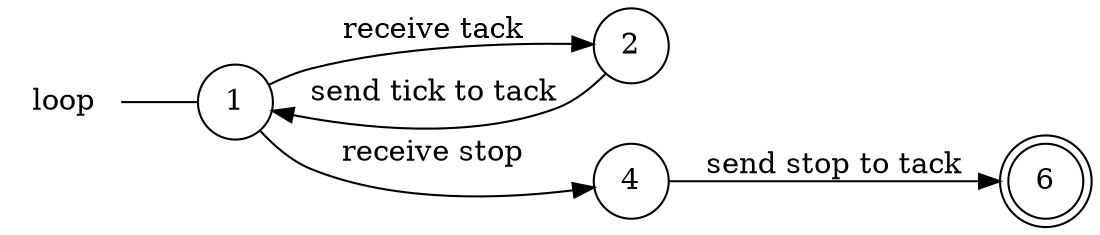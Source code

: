 digraph loop {
	rankdir="LR";
	n_0 [label="loop", shape="plaintext"];
	n_1 [id="6", shape=doublecircle, label="6"];
	n_2 [id="1", shape=circle, label="1"];
	n_0 -> n_2 [arrowhead=none];
	n_3 [id="2", shape=circle, label="2"];
	n_4 [id="4", shape=circle, label="4"];

	n_2 -> n_3 [id="[$e|0]", label="receive tack"];
	n_2 -> n_4 [id="[$e|3]", label="receive stop"];
	n_3 -> n_2 [id="[$e|7]", label="send tick to tack"];
	n_4 -> n_1 [id="[$e|6]", label="send stop to tack"];
}
